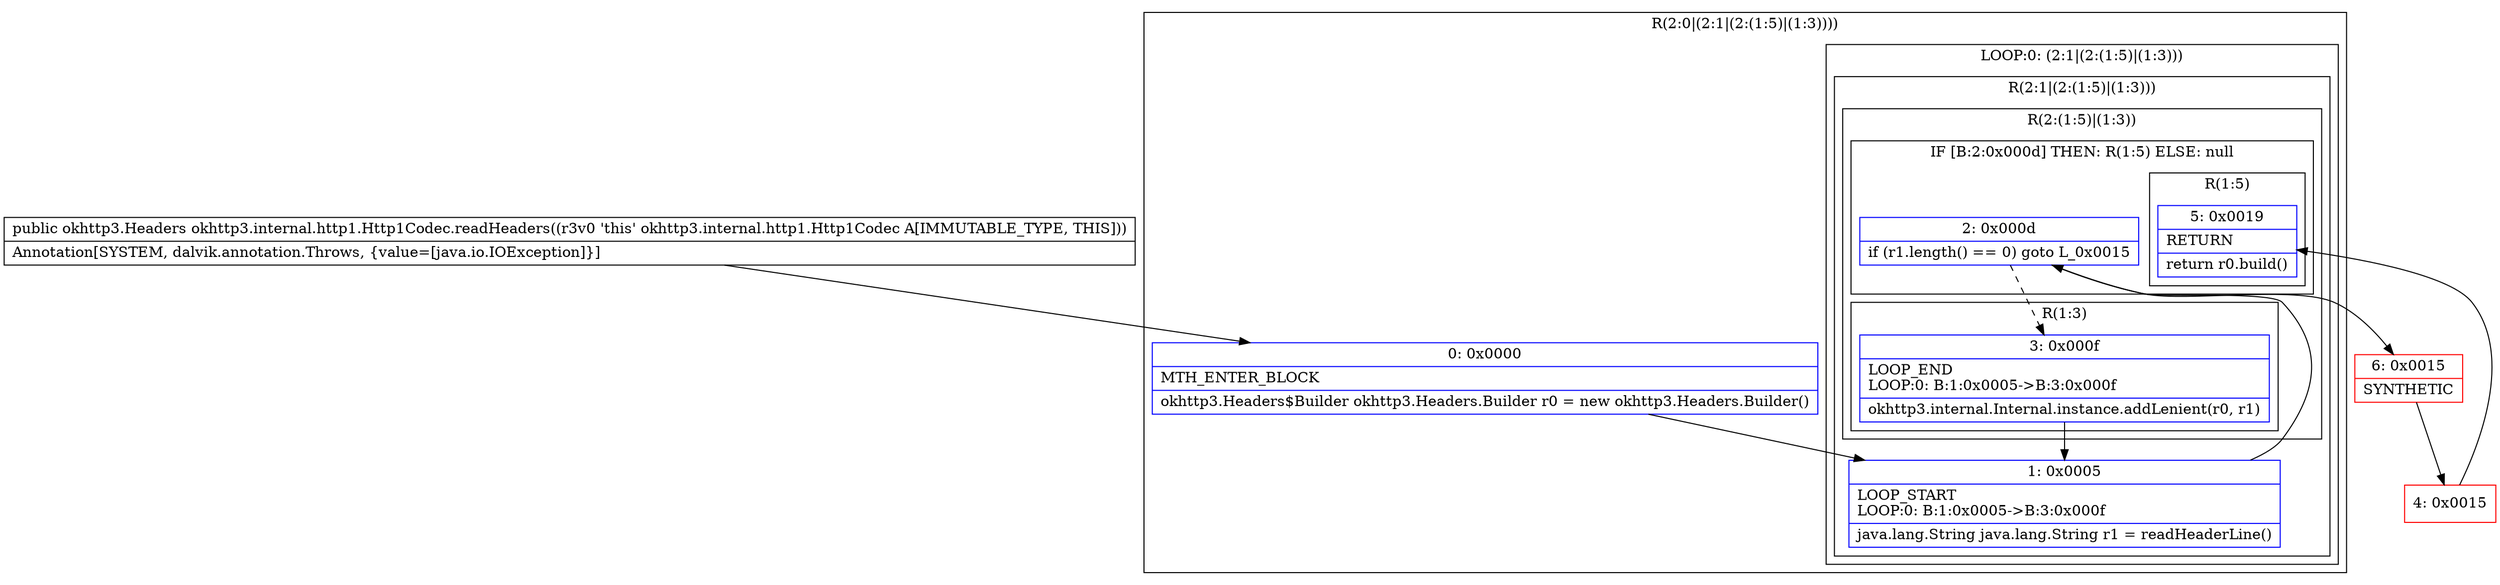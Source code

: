 digraph "CFG forokhttp3.internal.http1.Http1Codec.readHeaders()Lokhttp3\/Headers;" {
subgraph cluster_Region_1630583180 {
label = "R(2:0|(2:1|(2:(1:5)|(1:3))))";
node [shape=record,color=blue];
Node_0 [shape=record,label="{0\:\ 0x0000|MTH_ENTER_BLOCK\l|okhttp3.Headers$Builder okhttp3.Headers.Builder r0 = new okhttp3.Headers.Builder()\l}"];
subgraph cluster_LoopRegion_361966177 {
label = "LOOP:0: (2:1|(2:(1:5)|(1:3)))";
node [shape=record,color=blue];
subgraph cluster_Region_435471561 {
label = "R(2:1|(2:(1:5)|(1:3)))";
node [shape=record,color=blue];
Node_1 [shape=record,label="{1\:\ 0x0005|LOOP_START\lLOOP:0: B:1:0x0005\-\>B:3:0x000f\l|java.lang.String java.lang.String r1 = readHeaderLine()\l}"];
subgraph cluster_Region_1171697935 {
label = "R(2:(1:5)|(1:3))";
node [shape=record,color=blue];
subgraph cluster_IfRegion_2104292002 {
label = "IF [B:2:0x000d] THEN: R(1:5) ELSE: null";
node [shape=record,color=blue];
Node_2 [shape=record,label="{2\:\ 0x000d|if (r1.length() == 0) goto L_0x0015\l}"];
subgraph cluster_Region_1704624551 {
label = "R(1:5)";
node [shape=record,color=blue];
Node_5 [shape=record,label="{5\:\ 0x0019|RETURN\l|return r0.build()\l}"];
}
}
subgraph cluster_Region_1443391024 {
label = "R(1:3)";
node [shape=record,color=blue];
Node_3 [shape=record,label="{3\:\ 0x000f|LOOP_END\lLOOP:0: B:1:0x0005\-\>B:3:0x000f\l|okhttp3.internal.Internal.instance.addLenient(r0, r1)\l}"];
}
}
}
}
}
Node_4 [shape=record,color=red,label="{4\:\ 0x0015}"];
Node_6 [shape=record,color=red,label="{6\:\ 0x0015|SYNTHETIC\l}"];
MethodNode[shape=record,label="{public okhttp3.Headers okhttp3.internal.http1.Http1Codec.readHeaders((r3v0 'this' okhttp3.internal.http1.Http1Codec A[IMMUTABLE_TYPE, THIS]))  | Annotation[SYSTEM, dalvik.annotation.Throws, \{value=[java.io.IOException]\}]\l}"];
MethodNode -> Node_0;
Node_0 -> Node_1;
Node_1 -> Node_2;
Node_2 -> Node_3[style=dashed];
Node_2 -> Node_6;
Node_3 -> Node_1;
Node_4 -> Node_5;
Node_6 -> Node_4;
}

